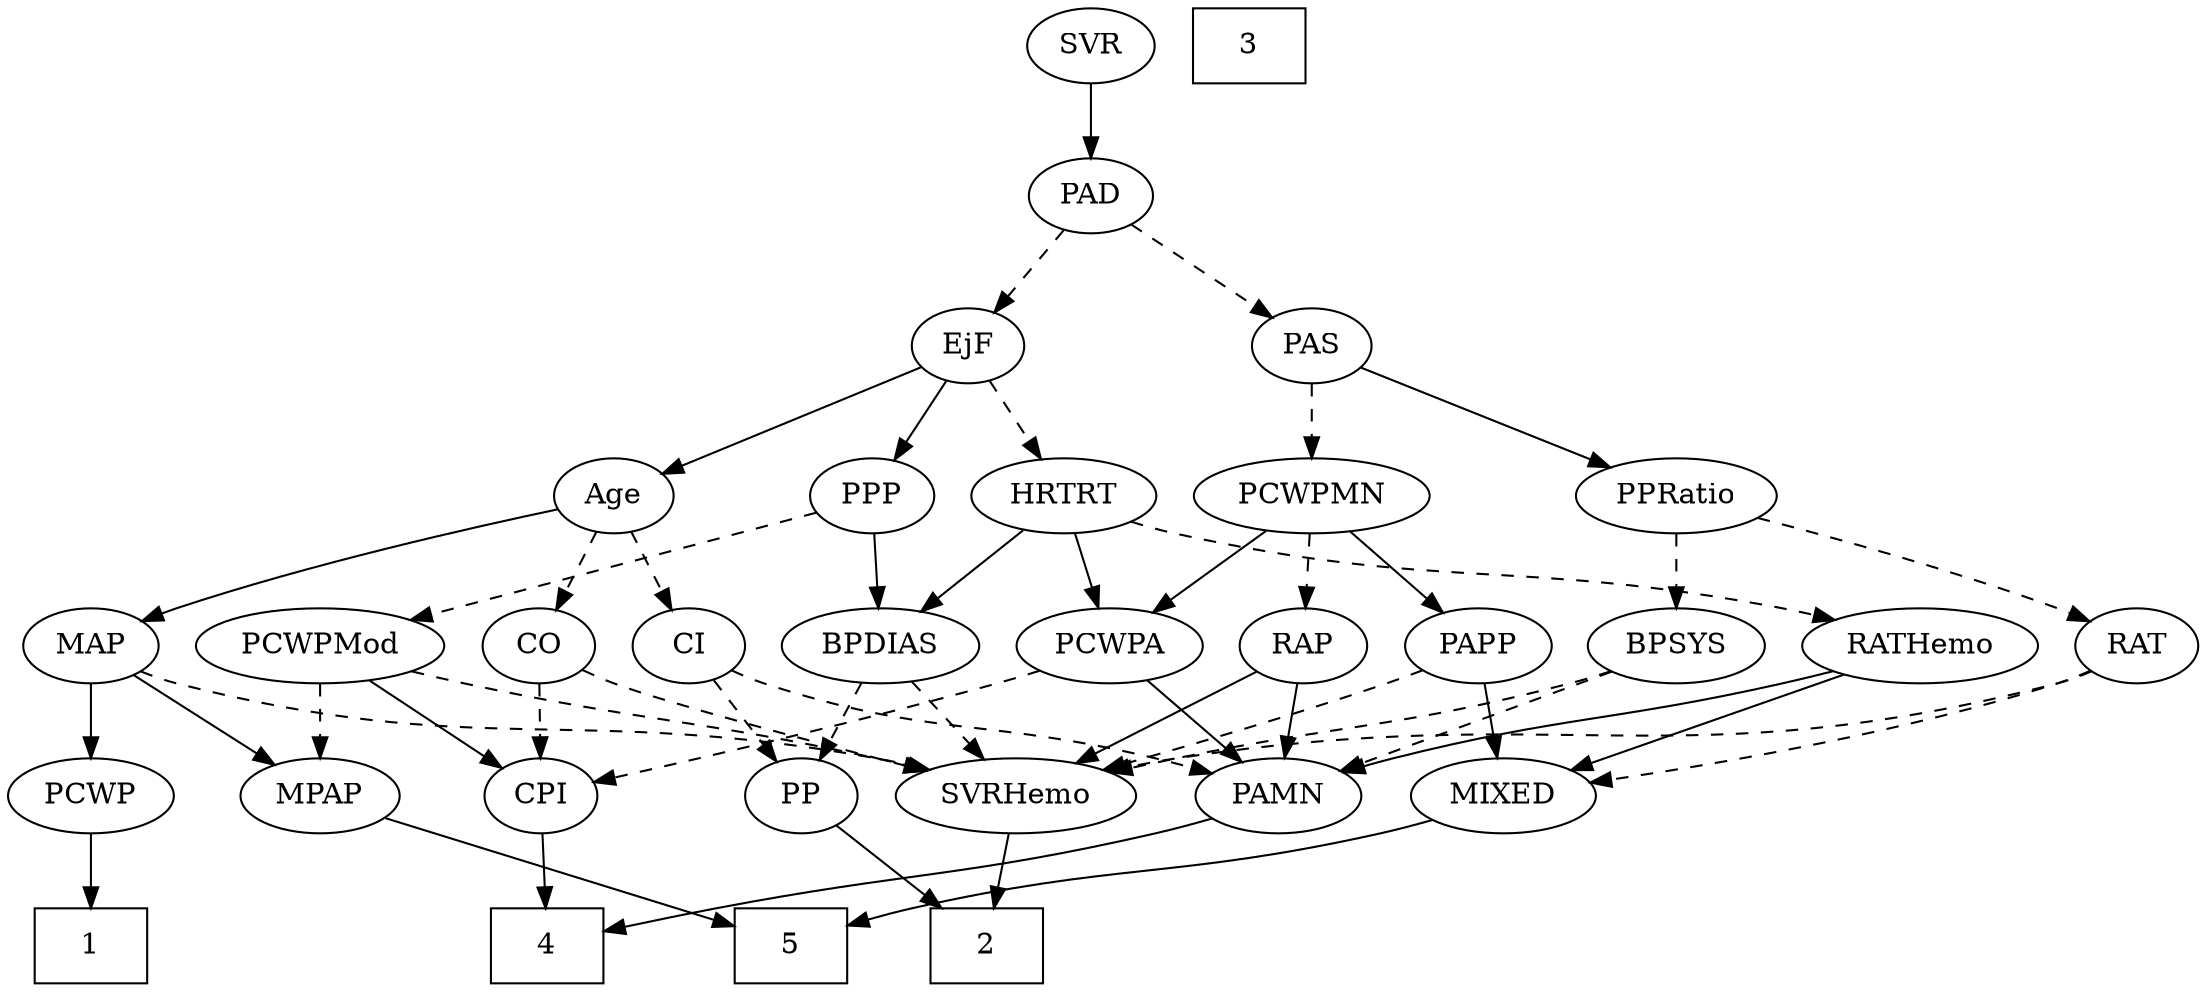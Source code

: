 strict digraph {
	graph [bb="0,0,975.49,468"];
	node [label="\N"];
	1	[height=0.5,
		pos="940.4,18",
		shape=box,
		width=0.75];
	2	[height=0.5,
		pos="560.4,18",
		shape=box,
		width=0.75];
	3	[height=0.5,
		pos="520.4,450",
		shape=box,
		width=0.75];
	4	[height=0.5,
		pos="656.4,18",
		shape=box,
		width=0.75];
	5	[height=0.5,
		pos="784.4,18",
		shape=box,
		width=0.75];
	Age	[height=0.5,
		pos="706.4,234",
		width=0.75];
	CO	[height=0.5,
		pos="742.4,162",
		width=0.75];
	Age -> CO	[pos="e,734.09,179.15 714.75,216.76 719.11,208.28 724.54,197.71 729.44,188.2",
		style=dashed];
	MAP	[height=0.5,
		pos="940.4,162",
		width=0.84854];
	Age -> MAP	[pos="e,916.91,173.6 731.53,227.28 768.84,218.54 840.86,200.68 900.4,180 902.77,179.18 905.19,178.28 907.63,177.34",
		style=solid];
	CI	[height=0.5,
		pos="670.4,162",
		width=0.75];
	Age -> CI	[pos="e,678.7,179.15 698.05,216.76 693.68,208.28 688.25,197.71 683.35,188.2",
		style=dashed];
	EjF	[height=0.5,
		pos="543.4,306",
		width=0.75];
	EjF -> Age	[pos="e,684.34,244.47 565.72,295.41 594.01,283.27 642.93,262.25 674.98,248.49",
		style=solid];
	PPP	[height=0.5,
		pos="586.4,234",
		width=0.75];
	EjF -> PPP	[pos="e,576.68,250.82 553.15,289.12 558.54,280.34 565.35,269.26 571.4,259.42",
		style=solid];
	HRTRT	[height=0.5,
		pos="501.4,234",
		width=1.1013];
	EjF -> HRTRT	[pos="e,511.47,251.8 533.87,289.12 528.8,280.68 522.46,270.1 516.72,260.55",
		style=dashed];
	RAP	[height=0.5,
		pos="393.4,162",
		width=0.77632];
	PAMN	[height=0.5,
		pos="412.4,90",
		width=1.011];
	RAP -> PAMN	[pos="e,407.71,108.28 397.99,144.05 400.11,136.26 402.67,126.82 405.05,118.08",
		style=solid];
	SVRHemo	[height=0.5,
		pos="536.4,90",
		width=1.3902];
	RAP -> SVRHemo	[pos="e,508.06,104.87 415.11,150.37 437.34,139.49 472.31,122.37 498.99,109.31",
		style=solid];
	MIXED	[height=0.5,
		pos="183.4,90",
		width=1.1193];
	MIXED -> 5	[pos="e,757.11,24.626 222.57,85.326 325.43,75.613 601.49,49.111 692.4,36 710.5,33.389 730.48,29.785 747.18,26.567",
		style=solid];
	MPAP	[height=0.5,
		pos="839.4,90",
		width=0.97491];
	MPAP -> 5	[pos="e,797.98,36.292 826.92,73.116 820.25,64.63 811.88,53.981 804.34,44.38",
		style=solid];
	BPSYS	[height=0.5,
		pos="309.4,162",
		width=1.0471];
	BPSYS -> PAMN	[pos="e,391.93,104.91 330.24,146.83 345.56,136.42 366.56,122.15 383.5,110.64",
		style=dashed];
	BPSYS -> SVRHemo	[pos="e,497.91,101.6 338.13,150.29 344.14,148.14 350.46,145.95 356.4,144 400.68,129.49 451.68,114.64 488.06,104.37",
		style=dashed];
	PAD	[height=0.5,
		pos="447.4,378",
		width=0.79437];
	PAD -> EjF	[pos="e,525.74,319.87 465.45,363.83 480.16,353.11 501.11,337.83 517.59,325.82",
		style=dashed];
	PAS	[height=0.5,
		pos="393.4,306",
		width=0.75];
	PAD -> PAS	[pos="e,405.35,322.49 435.41,361.46 428.42,352.4 419.46,340.79 411.61,330.61",
		style=dashed];
	CPI	[height=0.5,
		pos="703.4,90",
		width=0.75];
	CO -> CPI	[pos="e,712.39,107.15 733.35,144.76 728.58,136.19 722.61,125.49 717.27,115.9",
		style=dashed];
	CO -> SVRHemo	[pos="e,573.89,102.03 721.29,150.43 716.45,148.18 711.29,145.91 706.4,144 683.93,135.24 625.72,117.48 583.67,104.94",
		style=dashed];
	PCWPMN	[height=0.5,
		pos="393.4,234",
		width=1.3902];
	PAS -> PCWPMN	[pos="e,393.4,252.1 393.4,287.7 393.4,279.98 393.4,270.71 393.4,262.11",
		style=dashed];
	PPRatio	[height=0.5,
		pos="285.4,234",
		width=1.1013];
	PAS -> PPRatio	[pos="e,307.34,249.22 374.58,292.81 358.41,282.32 334.78,267.01 315.9,254.77",
		style=solid];
	PAMN -> 4	[pos="e,629.12,26.826 443.3,80.134 488.19,67.255 571.33,43.405 619.41,29.609",
		style=solid];
	RATHemo	[height=0.5,
		pos="49.396,162",
		width=1.3721];
	RATHemo -> MIXED	[pos="e,158.13,104.2 76.513,146.83 97.483,135.88 126.65,120.64 149.22,108.85",
		style=solid];
	RATHemo -> PAMN	[pos="e,377.5,95.831 86.059,149.77 93.418,147.71 101.12,145.68 108.4,144 199.5,123 307.67,106 367.3,97.306",
		style=solid];
	CPI -> 4	[pos="e,668.01,36.292 692.73,73.116 687.09,64.716 680.03,54.196 673.63,44.671",
		style=solid];
	RAT	[height=0.5,
		pos="144.4,162",
		width=0.75827];
	RAT -> MIXED	[pos="e,174.13,107.63 153.44,144.76 158.1,136.4 163.89,126.02 169.13,116.61",
		style=dashed];
	RAT -> SVRHemo	[pos="e,495.52,100.47 164.9,149.97 169.86,147.69 175.22,145.52 180.4,144 299.53,109.07 335.05,129.08 457.4,108 466.53,106.43 476.22,104.53 \
485.56,102.59",
		style=dashed];
	SVR	[height=0.5,
		pos="447.4,450",
		width=0.77632];
	SVR -> PAD	[pos="e,447.4,396.1 447.4,431.7 447.4,423.98 447.4,414.71 447.4,406.11",
		style=solid];
	PCWPMod	[height=0.5,
		pos="839.4,162",
		width=1.4443];
	PCWPMod -> MPAP	[pos="e,839.4,108.1 839.4,143.7 839.4,135.98 839.4,126.71 839.4,118.11",
		style=dashed];
	PCWPMod -> CPI	[pos="e,724.11,101.66 811.55,146.67 788.73,134.92 756.53,118.35 733.2,106.34",
		style=solid];
	PCWPMod -> SVRHemo	[pos="e,573.4,102.19 800.79,149.75 793.38,147.73 785.67,145.73 778.4,144 697.74,124.86 675.96,127.49 595.4,108 591.37,107.03 587.22,105.96 \
583.06,104.85",
		style=dashed];
	PCWPA	[height=0.5,
		pos="481.4,162",
		width=1.1555];
	PCWPA -> PAMN	[pos="e,427.99,106.82 465.74,145.12 456.74,135.99 445.27,124.36 435.28,114.22",
		style=solid];
	PCWPA -> CPI	[pos="e,682.35,101.72 512.86,150.18 519.3,148.06 526.05,145.9 532.4,144 591.88,126.17 609.08,129.34 667.4,108 669.25,107.32 671.13,106.59 \
673.02,105.81",
		style=dashed];
	PCWPMN -> RAP	[pos="e,393.4,180.1 393.4,215.7 393.4,207.98 393.4,198.71 393.4,190.11",
		style=dashed];
	PCWPMN -> PCWPA	[pos="e,462.41,178.1 413.36,217.12 425.54,207.43 441.26,194.92 454.53,184.37",
		style=solid];
	PAPP	[height=0.5,
		pos="221.4,162",
		width=0.88464];
	PCWPMN -> PAPP	[pos="e,246.53,173.46 361.33,220.12 334.79,209.43 296.11,193.81 262.4,180 260.31,179.15 258.17,178.26 256,177.37",
		style=solid];
	SVRHemo -> 2	[pos="e,554.47,36.275 542.21,72.055 544.91,64.176 548.18,54.617 551.21,45.794",
		style=solid];
	BPDIAS	[height=0.5,
		pos="583.4,162",
		width=1.1735];
	BPDIAS -> SVRHemo	[pos="e,547.78,107.96 572.26,144.41 566.66,136.08 559.76,125.8 553.51,116.49",
		style=dashed];
	PP	[height=0.5,
		pos="631.4,90",
		width=0.75];
	BPDIAS -> PP	[pos="e,620.43,106.99 594.77,144.41 600.71,135.74 608.1,124.97 614.68,115.38",
		style=dashed];
	MAP -> MPAP	[pos="e,859.34,104.83 921.4,147.83 906.31,137.38 884.98,122.6 867.86,110.73",
		style=solid];
	MAP -> SVRHemo	[pos="e,572.67,102.46 917.52,149.96 912.02,147.68 906.08,145.51 900.4,144 768.48,108.95 729.2,134.99 595.4,108 591.22,107.16 586.92,106.17 \
582.62,105.09",
		style=dashed];
	PCWP	[height=0.5,
		pos="940.4,90",
		width=0.97491];
	MAP -> PCWP	[pos="e,940.4,108.1 940.4,143.7 940.4,135.98 940.4,126.71 940.4,118.11",
		style=solid];
	PP -> 2	[pos="e,577.85,36.204 616.68,74.496 607.6,65.538 595.71,53.813 585.2,43.45",
		style=solid];
	PPP -> PCWPMod	[pos="e,800.35,173.9 610.95,226.24 647.47,216.19 718.25,196.68 778.4,180 782.39,178.89 786.53,177.74 790.68,176.59",
		style=dashed];
	PPP -> BPDIAS	[pos="e,584.13,180.1 585.65,215.7 585.32,207.98 584.93,198.71 584.56,190.11",
		style=solid];
	PPRatio -> BPSYS	[pos="e,303.64,179.79 291.21,216.05 293.95,208.06 297.28,198.33 300.34,189.4",
		style=dashed];
	PPRatio -> RAT	[pos="e,165.5,173.47 259.53,220.16 235.57,208.26 199.9,190.56 174.63,178.01",
		style=dashed];
	PCWP -> 1	[pos="e,940.4,36.104 940.4,71.697 940.4,63.983 940.4,54.712 940.4,46.112",
		style=solid];
	CI -> PAMN	[pos="e,443.75,99.407 649.77,150.33 644.82,148.03 639.49,145.76 634.4,144 566.75,120.58 546.92,125.06 477.4,108 469.67,106.1 461.45,104.01 \
453.54,101.96",
		style=dashed];
	CI -> PP	[pos="e,640.39,107.15 661.35,144.76 656.58,136.19 650.61,125.49 645.27,115.9",
		style=dashed];
	PAPP -> MIXED	[pos="e,192.6,107.96 212.39,144.41 207.91,136.16 202.4,126.01 197.39,116.78",
		style=solid];
	PAPP -> SVRHemo	[pos="e,495.03,100.14 245.37,150.07 250.89,147.84 256.78,145.66 262.4,144 346.9,118.98 370.97,125.27 457.4,108 466.39,106.2 475.94,104.22 \
485.17,102.25",
		style=dashed];
	HRTRT -> RATHemo	[pos="e,85.345,174.45 472.17,221.64 465.74,219.48 458.9,217.45 452.4,216 302.35,182.59 259.28,209.39 108.4,180 104.04,179.15 99.542,178.13 \
95.061,177.01",
		style=dashed];
	HRTRT -> PCWPA	[pos="e,486.33,180.28 496.55,216.05 494.33,208.26 491.63,198.82 489.13,190.08",
		style=solid];
	HRTRT -> BPDIAS	[pos="e,565.35,178.4 519.19,217.81 530.39,208.25 545.05,195.74 557.53,185.08",
		style=solid];
}
